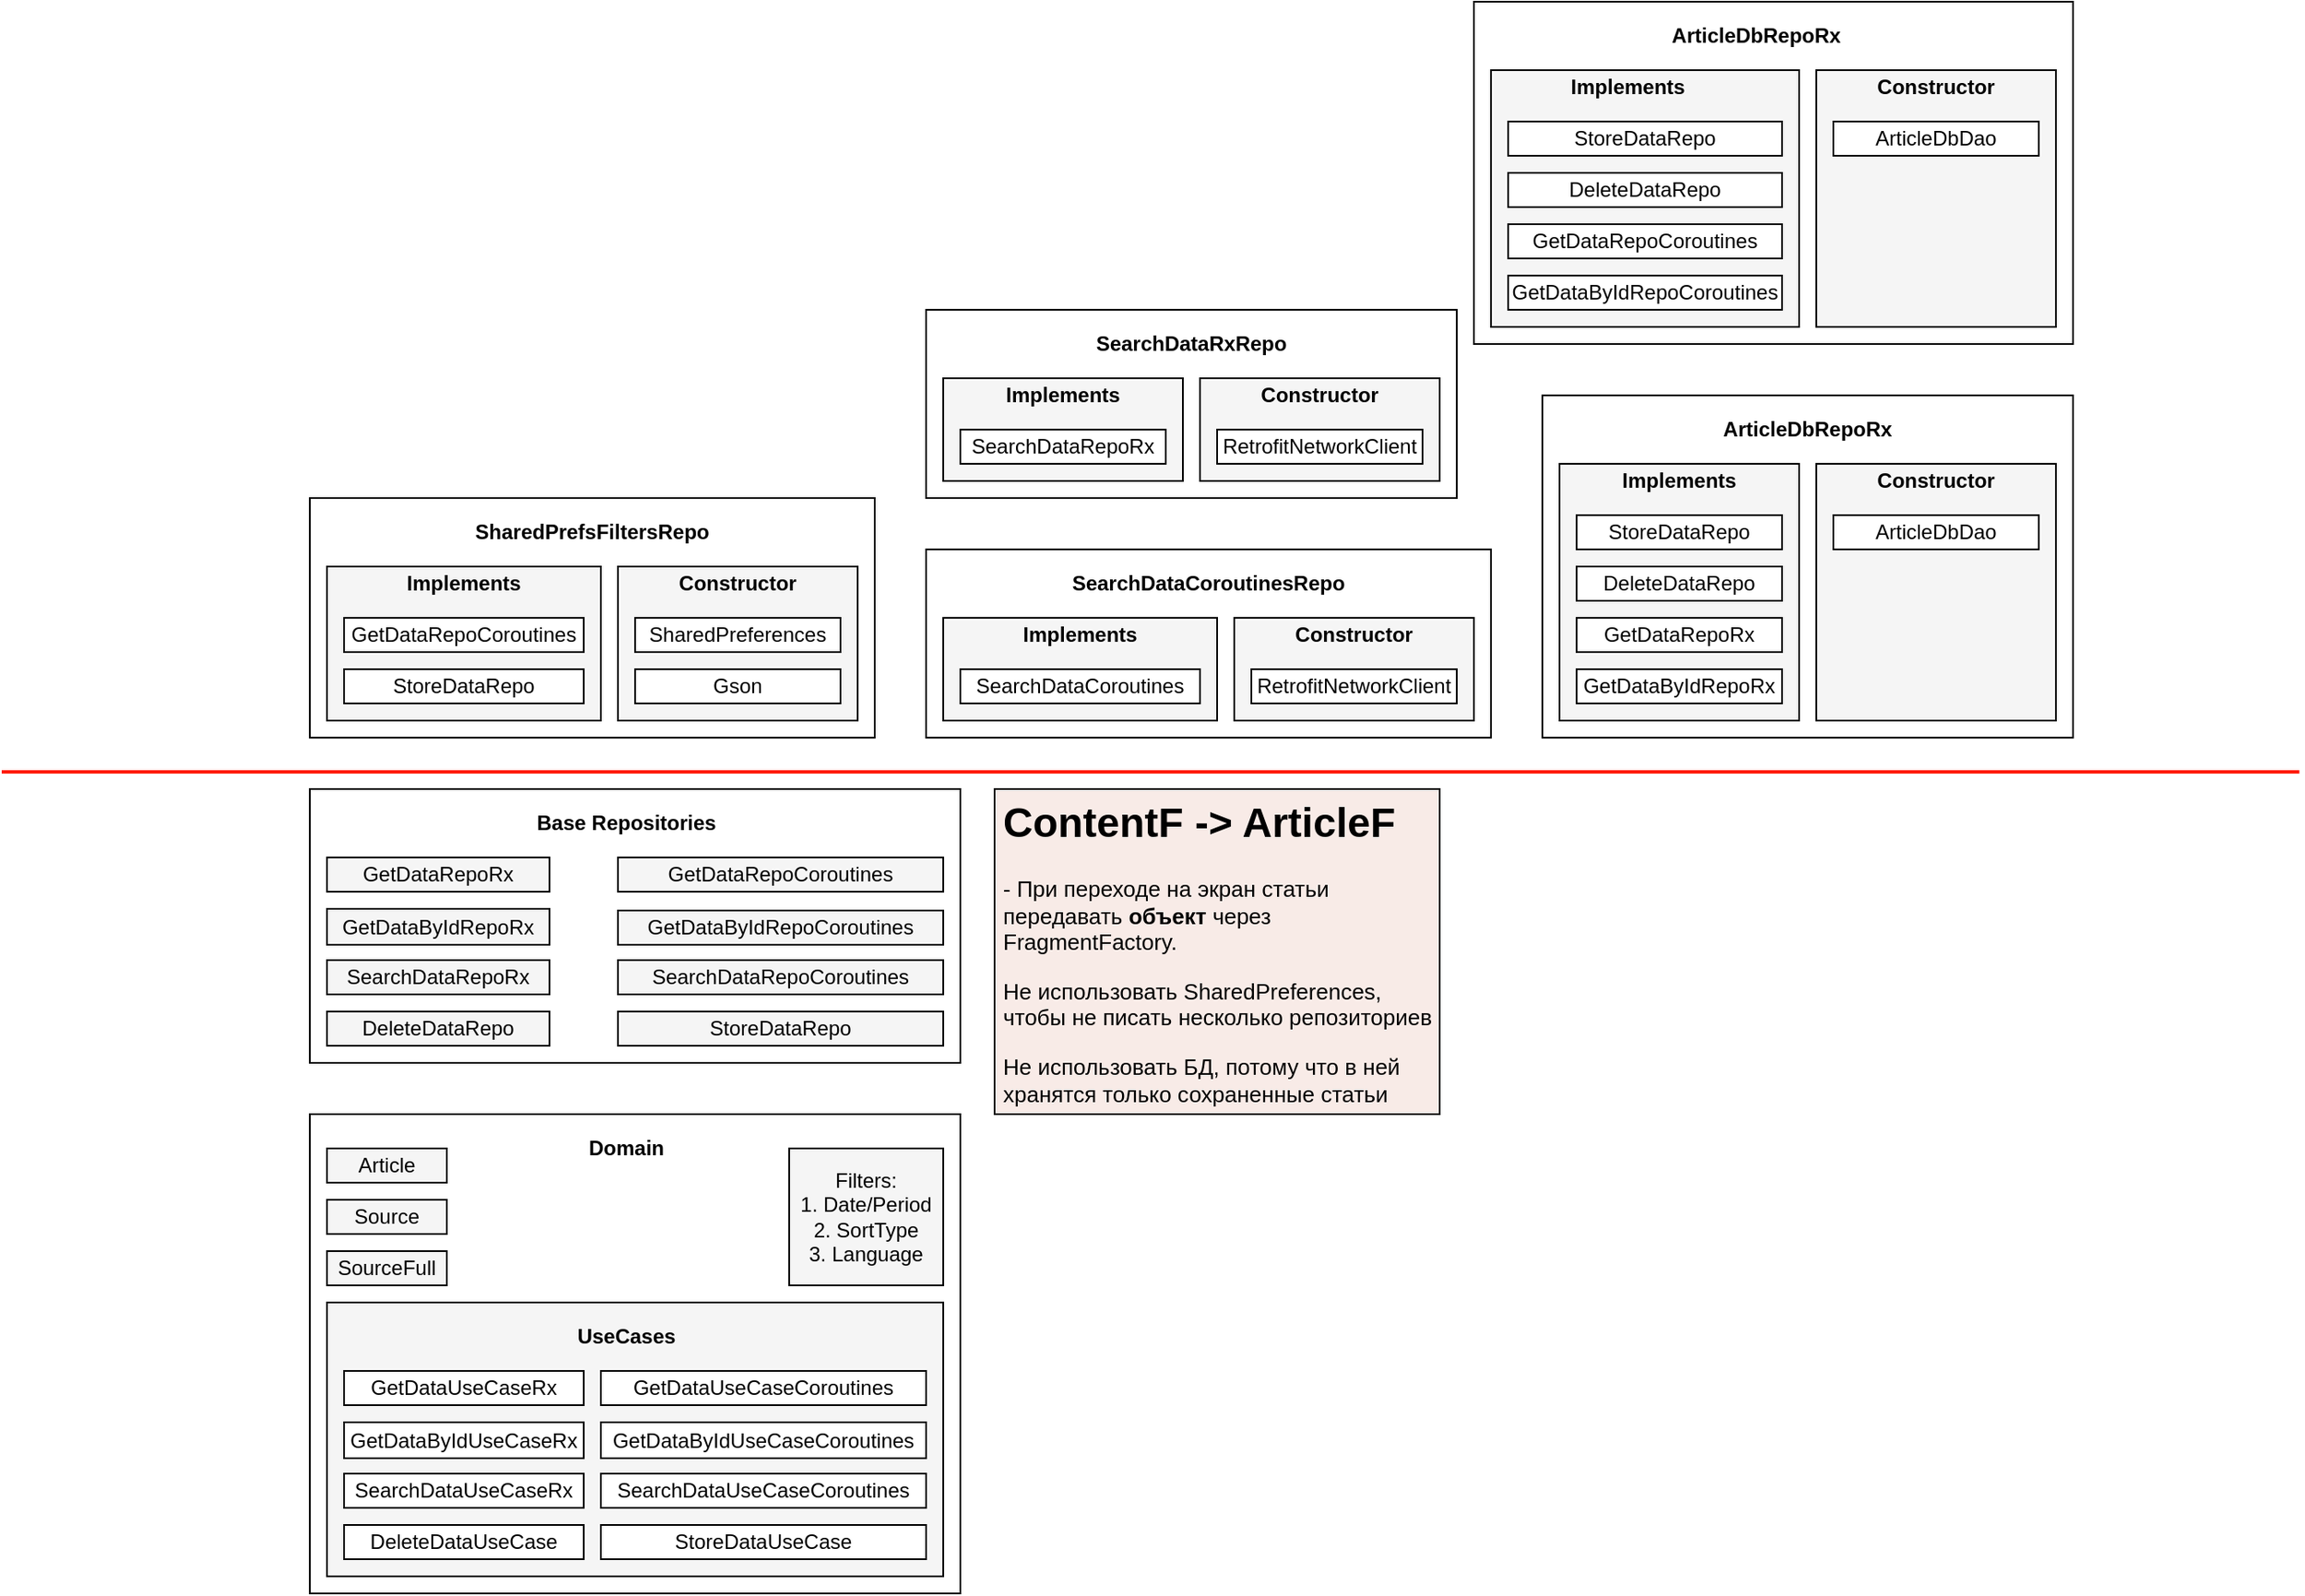 <mxfile version="22.1.2" type="github">
  <diagram name="Страница — 1" id="RygN27f7wWlG2719hhbA">
    <mxGraphModel dx="1287" dy="2139" grid="1" gridSize="10" guides="1" tooltips="1" connect="1" arrows="1" fold="1" page="1" pageScale="1" pageWidth="827" pageHeight="1169" math="0" shadow="0">
      <root>
        <mxCell id="0" />
        <mxCell id="1" parent="0" />
        <mxCell id="-D2j0t36EasNuuJK0pfv-47" value="" style="rounded=0;whiteSpace=wrap;html=1;" vertex="1" parent="1">
          <mxGeometry x="200" y="-100" width="380" height="160" as="geometry" />
        </mxCell>
        <mxCell id="-D2j0t36EasNuuJK0pfv-45" value="" style="rounded=0;whiteSpace=wrap;html=1;" vertex="1" parent="1">
          <mxGeometry x="200" y="90" width="380" height="280" as="geometry" />
        </mxCell>
        <mxCell id="-D2j0t36EasNuuJK0pfv-2" value="Article" style="text;html=1;align=center;verticalAlign=middle;whiteSpace=wrap;rounded=0;strokeColor=#000000;fillColor=#f5f5f5;fontColor=#000000;" vertex="1" parent="1">
          <mxGeometry x="210" y="110" width="70" height="20" as="geometry" />
        </mxCell>
        <mxCell id="-D2j0t36EasNuuJK0pfv-3" value="Source" style="text;html=1;align=center;verticalAlign=middle;whiteSpace=wrap;rounded=0;strokeColor=#000000;fillColor=#f5f5f5;fontColor=#000000;" vertex="1" parent="1">
          <mxGeometry x="210" y="140" width="70" height="20" as="geometry" />
        </mxCell>
        <mxCell id="-D2j0t36EasNuuJK0pfv-6" value="SourceFull" style="text;html=1;align=center;verticalAlign=middle;whiteSpace=wrap;rounded=0;strokeColor=#000000;fillColor=#f5f5f5;fontColor=#000000;" vertex="1" parent="1">
          <mxGeometry x="210" y="170" width="70" height="20" as="geometry" />
        </mxCell>
        <mxCell id="-D2j0t36EasNuuJK0pfv-7" value="Filters:&lt;br&gt;1. Date/Period&lt;br&gt;2. SortType&lt;br&gt;3. Language" style="text;html=1;align=center;verticalAlign=middle;whiteSpace=wrap;rounded=0;strokeColor=#000000;fillColor=#f5f5f5;fontColor=#000000;" vertex="1" parent="1">
          <mxGeometry x="480" y="110" width="90" height="80" as="geometry" />
        </mxCell>
        <mxCell id="-D2j0t36EasNuuJK0pfv-9" value="" style="rounded=0;whiteSpace=wrap;html=1;fillColor=#f5f5f5;fontColor=#000000;strokeColor=#000000;" vertex="1" parent="1">
          <mxGeometry x="210" y="200" width="360" height="160" as="geometry" />
        </mxCell>
        <mxCell id="-D2j0t36EasNuuJK0pfv-10" value="StoreDataUseCase" style="text;html=1;align=center;verticalAlign=middle;whiteSpace=wrap;rounded=0;fillColor=default;strokeColor=default;fontColor=#000000;" vertex="1" parent="1">
          <mxGeometry x="370" y="330" width="190" height="20" as="geometry" />
        </mxCell>
        <mxCell id="-D2j0t36EasNuuJK0pfv-11" value="GetDataUseCaseCoroutines" style="text;html=1;align=center;verticalAlign=middle;whiteSpace=wrap;rounded=0;fillColor=default;strokeColor=default;fontColor=#000000;" vertex="1" parent="1">
          <mxGeometry x="370" y="240" width="190" height="20" as="geometry" />
        </mxCell>
        <mxCell id="-D2j0t36EasNuuJK0pfv-12" value="GetDataByIdUseCaseCoroutines" style="text;html=1;align=center;verticalAlign=middle;whiteSpace=wrap;rounded=0;fillColor=default;strokeColor=default;fontColor=#000000;" vertex="1" parent="1">
          <mxGeometry x="370" y="270" width="190" height="21" as="geometry" />
        </mxCell>
        <mxCell id="-D2j0t36EasNuuJK0pfv-13" value="DeleteDataUseCase" style="text;html=1;align=center;verticalAlign=middle;whiteSpace=wrap;rounded=0;fillColor=default;strokeColor=default;fontColor=#000000;" vertex="1" parent="1">
          <mxGeometry x="220" y="330" width="140" height="20" as="geometry" />
        </mxCell>
        <mxCell id="-D2j0t36EasNuuJK0pfv-14" value="SearchDataUseCaseCoroutines" style="text;html=1;align=center;verticalAlign=middle;whiteSpace=wrap;rounded=0;fillColor=default;strokeColor=default;fontColor=#000000;" vertex="1" parent="1">
          <mxGeometry x="370" y="300" width="190" height="20" as="geometry" />
        </mxCell>
        <mxCell id="-D2j0t36EasNuuJK0pfv-18" value="GetDataUseCaseRx" style="text;html=1;align=center;verticalAlign=middle;whiteSpace=wrap;rounded=0;fillColor=default;strokeColor=default;fontColor=#000000;" vertex="1" parent="1">
          <mxGeometry x="220" y="240" width="140" height="20" as="geometry" />
        </mxCell>
        <mxCell id="-D2j0t36EasNuuJK0pfv-21" value="GetDataByIdUseCaseRx" style="text;html=1;align=center;verticalAlign=middle;whiteSpace=wrap;rounded=0;fillColor=default;strokeColor=default;fontColor=#000000;" vertex="1" parent="1">
          <mxGeometry x="220" y="270" width="140" height="21" as="geometry" />
        </mxCell>
        <mxCell id="-D2j0t36EasNuuJK0pfv-22" value="SearchDataUseCaseRx" style="text;html=1;align=center;verticalAlign=middle;whiteSpace=wrap;rounded=0;fillColor=default;strokeColor=default;fontColor=#000000;" vertex="1" parent="1">
          <mxGeometry x="220" y="300" width="140" height="20" as="geometry" />
        </mxCell>
        <mxCell id="-D2j0t36EasNuuJK0pfv-32" value="StoreDataRepo" style="text;html=1;strokeColor=#000000;fillColor=#f5f5f5;align=center;verticalAlign=middle;whiteSpace=wrap;rounded=0;fontColor=#000000;" vertex="1" parent="1">
          <mxGeometry x="380" y="30" width="190" height="20" as="geometry" />
        </mxCell>
        <mxCell id="-D2j0t36EasNuuJK0pfv-33" value="DeleteDataRepo" style="text;html=1;strokeColor=#000000;fillColor=#f5f5f5;align=center;verticalAlign=middle;whiteSpace=wrap;rounded=0;fontColor=#000000;" vertex="1" parent="1">
          <mxGeometry x="210" y="30" width="130" height="20" as="geometry" />
        </mxCell>
        <mxCell id="-D2j0t36EasNuuJK0pfv-34" value="GetDataRepoCoroutines" style="text;html=1;strokeColor=#000000;fillColor=#f5f5f5;align=center;verticalAlign=middle;whiteSpace=wrap;rounded=0;fontColor=#000000;" vertex="1" parent="1">
          <mxGeometry x="380" y="-60" width="190" height="20" as="geometry" />
        </mxCell>
        <mxCell id="-D2j0t36EasNuuJK0pfv-35" value="GetDataRepoRx" style="text;html=1;strokeColor=#000000;fillColor=#f5f5f5;align=center;verticalAlign=middle;whiteSpace=wrap;rounded=0;fontColor=#000000;" vertex="1" parent="1">
          <mxGeometry x="210" y="-60" width="130" height="20" as="geometry" />
        </mxCell>
        <mxCell id="-D2j0t36EasNuuJK0pfv-36" value="GetDataByIdRepoCoroutines" style="text;html=1;strokeColor=#000000;fillColor=#f5f5f5;align=center;verticalAlign=middle;whiteSpace=wrap;rounded=0;fontColor=#000000;" vertex="1" parent="1">
          <mxGeometry x="380" y="-29" width="190" height="20" as="geometry" />
        </mxCell>
        <mxCell id="-D2j0t36EasNuuJK0pfv-37" value="GetDataByIdRepoRx" style="text;html=1;strokeColor=#000000;fillColor=#f5f5f5;align=center;verticalAlign=middle;whiteSpace=wrap;rounded=0;fontColor=#000000;" vertex="1" parent="1">
          <mxGeometry x="210" y="-30" width="130" height="21" as="geometry" />
        </mxCell>
        <mxCell id="-D2j0t36EasNuuJK0pfv-38" value="SearchDataRepoCoroutines" style="text;html=1;strokeColor=#000000;fillColor=#f5f5f5;align=center;verticalAlign=middle;whiteSpace=wrap;rounded=0;fontColor=#000000;" vertex="1" parent="1">
          <mxGeometry x="380" width="190" height="20" as="geometry" />
        </mxCell>
        <mxCell id="-D2j0t36EasNuuJK0pfv-39" value="SearchDataRepoRx" style="text;html=1;strokeColor=#000000;fillColor=#f5f5f5;align=center;verticalAlign=middle;whiteSpace=wrap;rounded=0;fontColor=#000000;" vertex="1" parent="1">
          <mxGeometry x="210" width="130" height="20" as="geometry" />
        </mxCell>
        <mxCell id="-D2j0t36EasNuuJK0pfv-41" value="Base Repositories" style="text;html=1;strokeColor=none;fillColor=none;align=center;verticalAlign=middle;whiteSpace=wrap;rounded=0;fontStyle=1" vertex="1" parent="1">
          <mxGeometry x="290" y="-90" width="190" height="20" as="geometry" />
        </mxCell>
        <mxCell id="-D2j0t36EasNuuJK0pfv-44" value="Domain" style="text;html=1;strokeColor=none;fillColor=none;align=center;verticalAlign=middle;whiteSpace=wrap;rounded=0;fontStyle=1" vertex="1" parent="1">
          <mxGeometry x="290" y="100" width="190" height="20" as="geometry" />
        </mxCell>
        <mxCell id="-D2j0t36EasNuuJK0pfv-46" value="UseCases" style="text;html=1;strokeColor=none;fillColor=none;align=center;verticalAlign=middle;whiteSpace=wrap;rounded=0;fontStyle=1" vertex="1" parent="1">
          <mxGeometry x="290" y="210" width="190" height="20" as="geometry" />
        </mxCell>
        <mxCell id="-D2j0t36EasNuuJK0pfv-48" value="" style="rounded=0;whiteSpace=wrap;html=1;" vertex="1" parent="1">
          <mxGeometry x="200" y="-270" width="330" height="140" as="geometry" />
        </mxCell>
        <mxCell id="-D2j0t36EasNuuJK0pfv-49" value="&lt;b&gt;SharedPrefsFiltersRepo&lt;/b&gt;" style="text;html=1;strokeColor=none;fillColor=none;align=center;verticalAlign=middle;whiteSpace=wrap;rounded=0;" vertex="1" parent="1">
          <mxGeometry x="285" y="-260" width="160" height="20" as="geometry" />
        </mxCell>
        <mxCell id="-D2j0t36EasNuuJK0pfv-50" value="" style="rounded=0;whiteSpace=wrap;html=1;fillColor=#f5f5f5;fontColor=#333333;strokeColor=#000000;" vertex="1" parent="1">
          <mxGeometry x="210" y="-230" width="160" height="90" as="geometry" />
        </mxCell>
        <mxCell id="-D2j0t36EasNuuJK0pfv-51" value="&lt;b&gt;Implements&lt;/b&gt;" style="text;html=1;strokeColor=none;fillColor=none;align=center;verticalAlign=middle;whiteSpace=wrap;rounded=0;" vertex="1" parent="1">
          <mxGeometry x="220" y="-230" width="140" height="20" as="geometry" />
        </mxCell>
        <mxCell id="-D2j0t36EasNuuJK0pfv-57" value="GetDataRepoCoroutines" style="text;html=1;align=center;verticalAlign=middle;whiteSpace=wrap;rounded=0;fillColor=default;strokeColor=default;" vertex="1" parent="1">
          <mxGeometry x="220" y="-200" width="140" height="20" as="geometry" />
        </mxCell>
        <mxCell id="-D2j0t36EasNuuJK0pfv-63" value="StoreDataRepo" style="text;html=1;align=center;verticalAlign=middle;whiteSpace=wrap;rounded=0;fillColor=default;strokeColor=default;" vertex="1" parent="1">
          <mxGeometry x="220" y="-170" width="140" height="20" as="geometry" />
        </mxCell>
        <mxCell id="-D2j0t36EasNuuJK0pfv-64" value="" style="rounded=0;whiteSpace=wrap;html=1;fillColor=#f5f5f5;fontColor=#333333;strokeColor=#000000;" vertex="1" parent="1">
          <mxGeometry x="380" y="-230" width="140" height="90" as="geometry" />
        </mxCell>
        <mxCell id="-D2j0t36EasNuuJK0pfv-65" value="&lt;b&gt;Constructor&lt;/b&gt;" style="text;html=1;strokeColor=none;fillColor=none;align=center;verticalAlign=middle;whiteSpace=wrap;rounded=0;" vertex="1" parent="1">
          <mxGeometry x="390" y="-230" width="120" height="20" as="geometry" />
        </mxCell>
        <mxCell id="-D2j0t36EasNuuJK0pfv-66" value="SharedPreferences" style="text;html=1;align=center;verticalAlign=middle;whiteSpace=wrap;rounded=0;fillColor=default;strokeColor=default;" vertex="1" parent="1">
          <mxGeometry x="390" y="-200" width="120" height="20" as="geometry" />
        </mxCell>
        <mxCell id="-D2j0t36EasNuuJK0pfv-69" value="Gson" style="text;html=1;align=center;verticalAlign=middle;whiteSpace=wrap;rounded=0;fillColor=default;strokeColor=default;" vertex="1" parent="1">
          <mxGeometry x="390" y="-170" width="120" height="20" as="geometry" />
        </mxCell>
        <mxCell id="-D2j0t36EasNuuJK0pfv-70" value="" style="rounded=0;whiteSpace=wrap;html=1;" vertex="1" parent="1">
          <mxGeometry x="560" y="-240" width="330" height="110" as="geometry" />
        </mxCell>
        <mxCell id="-D2j0t36EasNuuJK0pfv-71" value="&lt;b&gt;SearchDataCoroutinesRepo&lt;/b&gt;" style="text;html=1;strokeColor=none;fillColor=none;align=center;verticalAlign=middle;whiteSpace=wrap;rounded=0;" vertex="1" parent="1">
          <mxGeometry x="645" y="-230" width="160" height="20" as="geometry" />
        </mxCell>
        <mxCell id="-D2j0t36EasNuuJK0pfv-72" value="" style="rounded=0;whiteSpace=wrap;html=1;fillColor=#f5f5f5;fontColor=#333333;strokeColor=#000000;" vertex="1" parent="1">
          <mxGeometry x="570" y="-200" width="160" height="60" as="geometry" />
        </mxCell>
        <mxCell id="-D2j0t36EasNuuJK0pfv-73" value="&lt;b&gt;Implements&lt;/b&gt;" style="text;html=1;strokeColor=none;fillColor=none;align=center;verticalAlign=middle;whiteSpace=wrap;rounded=0;" vertex="1" parent="1">
          <mxGeometry x="580" y="-200" width="140" height="20" as="geometry" />
        </mxCell>
        <mxCell id="-D2j0t36EasNuuJK0pfv-74" value="SearchDataCoroutines" style="text;html=1;align=center;verticalAlign=middle;whiteSpace=wrap;rounded=0;fillColor=default;strokeColor=default;" vertex="1" parent="1">
          <mxGeometry x="580" y="-170" width="140" height="20" as="geometry" />
        </mxCell>
        <mxCell id="-D2j0t36EasNuuJK0pfv-76" value="" style="rounded=0;whiteSpace=wrap;html=1;fillColor=#f5f5f5;fontColor=#333333;strokeColor=#000000;" vertex="1" parent="1">
          <mxGeometry x="740" y="-200" width="140" height="60" as="geometry" />
        </mxCell>
        <mxCell id="-D2j0t36EasNuuJK0pfv-77" value="&lt;b&gt;Constructor&lt;/b&gt;" style="text;html=1;strokeColor=none;fillColor=none;align=center;verticalAlign=middle;whiteSpace=wrap;rounded=0;" vertex="1" parent="1">
          <mxGeometry x="750" y="-200" width="120" height="20" as="geometry" />
        </mxCell>
        <mxCell id="-D2j0t36EasNuuJK0pfv-78" value="RetrofitNetworkClient" style="text;html=1;align=center;verticalAlign=middle;whiteSpace=wrap;rounded=0;fillColor=default;strokeColor=default;" vertex="1" parent="1">
          <mxGeometry x="750" y="-170" width="120" height="20" as="geometry" />
        </mxCell>
        <mxCell id="-D2j0t36EasNuuJK0pfv-80" value="" style="endArrow=none;html=1;rounded=0;strokeWidth=2;strokeColor=#FF1D0D;" edge="1" parent="1">
          <mxGeometry width="50" height="50" relative="1" as="geometry">
            <mxPoint x="20" y="-110" as="sourcePoint" />
            <mxPoint x="1362.222" y="-110" as="targetPoint" />
          </mxGeometry>
        </mxCell>
        <mxCell id="-D2j0t36EasNuuJK0pfv-81" value="" style="rounded=0;whiteSpace=wrap;html=1;" vertex="1" parent="1">
          <mxGeometry x="560" y="-380" width="310" height="110" as="geometry" />
        </mxCell>
        <mxCell id="-D2j0t36EasNuuJK0pfv-82" value="&lt;b&gt;SearchDataRxRepo&lt;/b&gt;" style="text;html=1;strokeColor=none;fillColor=none;align=center;verticalAlign=middle;whiteSpace=wrap;rounded=0;" vertex="1" parent="1">
          <mxGeometry x="635" y="-370" width="160" height="20" as="geometry" />
        </mxCell>
        <mxCell id="-D2j0t36EasNuuJK0pfv-83" value="" style="rounded=0;whiteSpace=wrap;html=1;fillColor=#f5f5f5;fontColor=#333333;strokeColor=#000000;" vertex="1" parent="1">
          <mxGeometry x="570" y="-340" width="140" height="60" as="geometry" />
        </mxCell>
        <mxCell id="-D2j0t36EasNuuJK0pfv-84" value="&lt;b&gt;Implements&lt;/b&gt;" style="text;html=1;strokeColor=none;fillColor=none;align=center;verticalAlign=middle;whiteSpace=wrap;rounded=0;" vertex="1" parent="1">
          <mxGeometry x="580" y="-340" width="120" height="20" as="geometry" />
        </mxCell>
        <mxCell id="-D2j0t36EasNuuJK0pfv-85" value="SearchDataRepoRx" style="text;html=1;align=center;verticalAlign=middle;whiteSpace=wrap;rounded=0;fillColor=default;strokeColor=default;" vertex="1" parent="1">
          <mxGeometry x="580" y="-310" width="120" height="20" as="geometry" />
        </mxCell>
        <mxCell id="-D2j0t36EasNuuJK0pfv-86" value="" style="rounded=0;whiteSpace=wrap;html=1;fillColor=#f5f5f5;fontColor=#333333;strokeColor=#000000;" vertex="1" parent="1">
          <mxGeometry x="720" y="-340" width="140" height="60" as="geometry" />
        </mxCell>
        <mxCell id="-D2j0t36EasNuuJK0pfv-87" value="&lt;b&gt;Constructor&lt;/b&gt;" style="text;html=1;strokeColor=none;fillColor=none;align=center;verticalAlign=middle;whiteSpace=wrap;rounded=0;" vertex="1" parent="1">
          <mxGeometry x="730" y="-340" width="120" height="20" as="geometry" />
        </mxCell>
        <mxCell id="-D2j0t36EasNuuJK0pfv-88" value="RetrofitNetworkClient" style="text;html=1;align=center;verticalAlign=middle;whiteSpace=wrap;rounded=0;fillColor=default;strokeColor=default;" vertex="1" parent="1">
          <mxGeometry x="730" y="-310" width="120" height="20" as="geometry" />
        </mxCell>
        <mxCell id="-D2j0t36EasNuuJK0pfv-89" value="" style="rounded=0;whiteSpace=wrap;html=1;" vertex="1" parent="1">
          <mxGeometry x="920" y="-330" width="310" height="200" as="geometry" />
        </mxCell>
        <mxCell id="-D2j0t36EasNuuJK0pfv-90" value="&lt;b&gt;ArticleDbRepoRx&lt;/b&gt;" style="text;html=1;strokeColor=none;fillColor=none;align=center;verticalAlign=middle;whiteSpace=wrap;rounded=0;" vertex="1" parent="1">
          <mxGeometry x="995" y="-320" width="160" height="20" as="geometry" />
        </mxCell>
        <mxCell id="-D2j0t36EasNuuJK0pfv-91" value="" style="rounded=0;whiteSpace=wrap;html=1;fillColor=#f5f5f5;fontColor=#333333;strokeColor=#000000;" vertex="1" parent="1">
          <mxGeometry x="930" y="-290" width="140" height="150" as="geometry" />
        </mxCell>
        <mxCell id="-D2j0t36EasNuuJK0pfv-92" value="&lt;b&gt;Implements&lt;/b&gt;" style="text;html=1;strokeColor=none;fillColor=none;align=center;verticalAlign=middle;whiteSpace=wrap;rounded=0;" vertex="1" parent="1">
          <mxGeometry x="940" y="-290" width="120" height="20" as="geometry" />
        </mxCell>
        <mxCell id="-D2j0t36EasNuuJK0pfv-93" value="StoreDataRepo" style="text;html=1;align=center;verticalAlign=middle;whiteSpace=wrap;rounded=0;fillColor=default;strokeColor=default;" vertex="1" parent="1">
          <mxGeometry x="940" y="-260" width="120" height="20" as="geometry" />
        </mxCell>
        <mxCell id="-D2j0t36EasNuuJK0pfv-94" value="" style="rounded=0;whiteSpace=wrap;html=1;fillColor=#f5f5f5;fontColor=#333333;strokeColor=#000000;" vertex="1" parent="1">
          <mxGeometry x="1080" y="-290" width="140" height="150" as="geometry" />
        </mxCell>
        <mxCell id="-D2j0t36EasNuuJK0pfv-95" value="&lt;b&gt;Constructor&lt;/b&gt;" style="text;html=1;strokeColor=none;fillColor=none;align=center;verticalAlign=middle;whiteSpace=wrap;rounded=0;" vertex="1" parent="1">
          <mxGeometry x="1090" y="-290" width="120" height="20" as="geometry" />
        </mxCell>
        <mxCell id="-D2j0t36EasNuuJK0pfv-96" value="ArticleDbDao" style="text;html=1;align=center;verticalAlign=middle;whiteSpace=wrap;rounded=0;fillColor=default;strokeColor=default;" vertex="1" parent="1">
          <mxGeometry x="1090" y="-260" width="120" height="20" as="geometry" />
        </mxCell>
        <mxCell id="-D2j0t36EasNuuJK0pfv-99" value="DeleteDataRepo" style="text;html=1;align=center;verticalAlign=middle;whiteSpace=wrap;rounded=0;fillColor=default;strokeColor=default;" vertex="1" parent="1">
          <mxGeometry x="940" y="-230" width="120" height="20" as="geometry" />
        </mxCell>
        <mxCell id="-D2j0t36EasNuuJK0pfv-102" value="GetDataRepoRx" style="text;html=1;align=center;verticalAlign=middle;whiteSpace=wrap;rounded=0;fillColor=default;strokeColor=default;" vertex="1" parent="1">
          <mxGeometry x="940" y="-200" width="120" height="20" as="geometry" />
        </mxCell>
        <mxCell id="-D2j0t36EasNuuJK0pfv-103" value="GetDataByIdRepoRx" style="text;html=1;align=center;verticalAlign=middle;whiteSpace=wrap;rounded=0;fillColor=default;strokeColor=default;" vertex="1" parent="1">
          <mxGeometry x="940" y="-170" width="120" height="20" as="geometry" />
        </mxCell>
        <mxCell id="-D2j0t36EasNuuJK0pfv-104" value="" style="rounded=0;whiteSpace=wrap;html=1;" vertex="1" parent="1">
          <mxGeometry x="880" y="-560" width="350" height="200" as="geometry" />
        </mxCell>
        <mxCell id="-D2j0t36EasNuuJK0pfv-105" value="&lt;b&gt;ArticleDbRepoRx&lt;/b&gt;" style="text;html=1;strokeColor=none;fillColor=none;align=center;verticalAlign=middle;whiteSpace=wrap;rounded=0;" vertex="1" parent="1">
          <mxGeometry x="965" y="-550" width="160" height="20" as="geometry" />
        </mxCell>
        <mxCell id="-D2j0t36EasNuuJK0pfv-106" value="" style="rounded=0;whiteSpace=wrap;html=1;fillColor=#f5f5f5;fontColor=#333333;strokeColor=#000000;" vertex="1" parent="1">
          <mxGeometry x="890" y="-520" width="180" height="150" as="geometry" />
        </mxCell>
        <mxCell id="-D2j0t36EasNuuJK0pfv-107" value="&lt;b&gt;Implements&lt;/b&gt;" style="text;html=1;strokeColor=none;fillColor=none;align=center;verticalAlign=middle;whiteSpace=wrap;rounded=0;" vertex="1" parent="1">
          <mxGeometry x="910" y="-520" width="120" height="20" as="geometry" />
        </mxCell>
        <mxCell id="-D2j0t36EasNuuJK0pfv-108" value="StoreDataRepo" style="text;html=1;align=center;verticalAlign=middle;whiteSpace=wrap;rounded=0;fillColor=default;strokeColor=default;" vertex="1" parent="1">
          <mxGeometry x="900" y="-490" width="160" height="20" as="geometry" />
        </mxCell>
        <mxCell id="-D2j0t36EasNuuJK0pfv-109" value="" style="rounded=0;whiteSpace=wrap;html=1;fillColor=#f5f5f5;fontColor=#333333;strokeColor=#000000;" vertex="1" parent="1">
          <mxGeometry x="1080" y="-520" width="140" height="150" as="geometry" />
        </mxCell>
        <mxCell id="-D2j0t36EasNuuJK0pfv-110" value="&lt;b&gt;Constructor&lt;/b&gt;" style="text;html=1;strokeColor=none;fillColor=none;align=center;verticalAlign=middle;whiteSpace=wrap;rounded=0;" vertex="1" parent="1">
          <mxGeometry x="1090" y="-520" width="120" height="20" as="geometry" />
        </mxCell>
        <mxCell id="-D2j0t36EasNuuJK0pfv-111" value="ArticleDbDao" style="text;html=1;align=center;verticalAlign=middle;whiteSpace=wrap;rounded=0;fillColor=default;strokeColor=default;" vertex="1" parent="1">
          <mxGeometry x="1090" y="-490" width="120" height="20" as="geometry" />
        </mxCell>
        <mxCell id="-D2j0t36EasNuuJK0pfv-112" value="DeleteDataRepo" style="text;html=1;align=center;verticalAlign=middle;whiteSpace=wrap;rounded=0;fillColor=default;strokeColor=default;" vertex="1" parent="1">
          <mxGeometry x="900" y="-460" width="160" height="20" as="geometry" />
        </mxCell>
        <mxCell id="-D2j0t36EasNuuJK0pfv-113" value="GetDataRepoCoroutines" style="text;html=1;align=center;verticalAlign=middle;whiteSpace=wrap;rounded=0;fillColor=default;strokeColor=default;" vertex="1" parent="1">
          <mxGeometry x="900" y="-430" width="160" height="20" as="geometry" />
        </mxCell>
        <mxCell id="-D2j0t36EasNuuJK0pfv-114" value="GetDataByIdRepoCoroutines" style="text;html=1;align=center;verticalAlign=middle;whiteSpace=wrap;rounded=0;fillColor=default;strokeColor=default;" vertex="1" parent="1">
          <mxGeometry x="900" y="-400" width="160" height="20" as="geometry" />
        </mxCell>
        <mxCell id="-D2j0t36EasNuuJK0pfv-125" value="&lt;h1&gt;ContentF -&amp;gt; ArticleF&lt;/h1&gt;&lt;p style=&quot;font-size: 13px;&quot;&gt;&lt;font style=&quot;font-size: 13px;&quot;&gt;- При переходе на экран статьи передавать &lt;b&gt;объект&lt;/b&gt; через FragmentFactory.&lt;br&gt;&lt;/font&gt;&lt;/p&gt;&lt;p style=&quot;font-size: 13px;&quot;&gt;Не использовать SharedPreferences, чтобы не писать несколько репозиториев&lt;/p&gt;&lt;p style=&quot;font-size: 13px;&quot;&gt;Не использовать БД, потому что в ней хранятся только сохраненные статьи&lt;/p&gt;" style="text;html=1;strokeColor=#000000;fillColor=#F8EBE7;spacing=5;spacingTop=-20;whiteSpace=wrap;overflow=hidden;rounded=0;" vertex="1" parent="1">
          <mxGeometry x="600" y="-100" width="260" height="190" as="geometry" />
        </mxCell>
      </root>
    </mxGraphModel>
  </diagram>
</mxfile>
